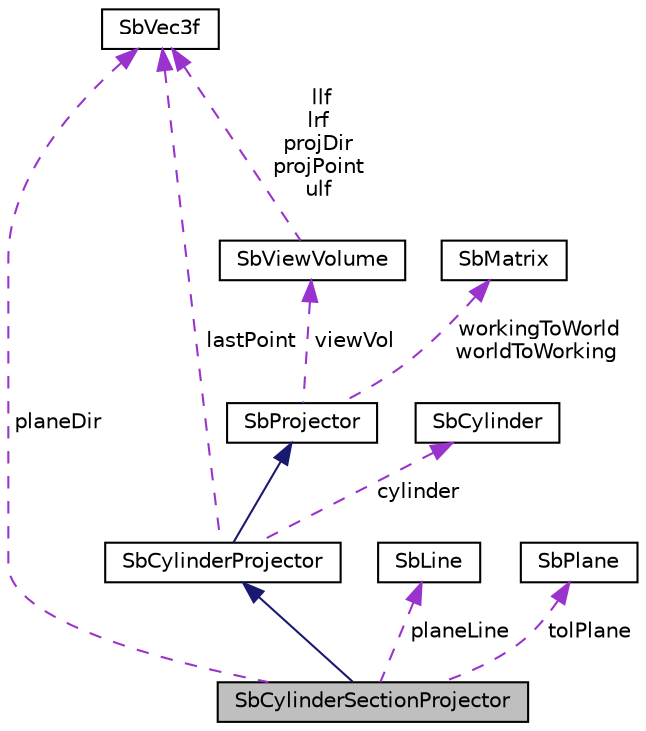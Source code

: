 digraph "SbCylinderSectionProjector"
{
 // LATEX_PDF_SIZE
  edge [fontname="Helvetica",fontsize="10",labelfontname="Helvetica",labelfontsize="10"];
  node [fontname="Helvetica",fontsize="10",shape=record];
  Node1 [label="SbCylinderSectionProjector",height=0.2,width=0.4,color="black", fillcolor="grey75", style="filled", fontcolor="black",tooltip="The SbCylinderSectionProjector projects 2D points to a sliced cylinder."];
  Node2 -> Node1 [dir="back",color="midnightblue",fontsize="10",style="solid",fontname="Helvetica"];
  Node2 [label="SbCylinderProjector",height=0.2,width=0.4,color="black", fillcolor="white", style="filled",URL="$classSbCylinderProjector.html",tooltip="The SbCylinderProjector class is the abstract base class for mapping to cylindrical surfaces."];
  Node3 -> Node2 [dir="back",color="midnightblue",fontsize="10",style="solid",fontname="Helvetica"];
  Node3 [label="SbProjector",height=0.2,width=0.4,color="black", fillcolor="white", style="filled",URL="$classSbProjector.html",tooltip="The SbProjector class is the abstract base projector class."];
  Node4 -> Node3 [dir="back",color="darkorchid3",fontsize="10",style="dashed",label=" viewVol" ,fontname="Helvetica"];
  Node4 [label="SbViewVolume",height=0.2,width=0.4,color="black", fillcolor="white", style="filled",URL="$classSbViewVolume.html",tooltip="The SbViewVolume class is a viewing volume in 3D space."];
  Node5 -> Node4 [dir="back",color="darkorchid3",fontsize="10",style="dashed",label=" llf\nlrf\nprojDir\nprojPoint\nulf" ,fontname="Helvetica"];
  Node5 [label="SbVec3f",height=0.2,width=0.4,color="black", fillcolor="white", style="filled",URL="$classSbVec3f.html",tooltip="The SbVec3f class is a 3 dimensional vector with floating point coordinates."];
  Node6 -> Node3 [dir="back",color="darkorchid3",fontsize="10",style="dashed",label=" workingToWorld\nworldToWorking" ,fontname="Helvetica"];
  Node6 [label="SbMatrix",height=0.2,width=0.4,color="black", fillcolor="white", style="filled",URL="$classSbMatrix.html",tooltip="The SbMatrix class is a 4x4 dimensional representation of a matrix."];
  Node5 -> Node2 [dir="back",color="darkorchid3",fontsize="10",style="dashed",label=" lastPoint" ,fontname="Helvetica"];
  Node7 -> Node2 [dir="back",color="darkorchid3",fontsize="10",style="dashed",label=" cylinder" ,fontname="Helvetica"];
  Node7 [label="SbCylinder",height=0.2,width=0.4,color="black", fillcolor="white", style="filled",URL="$classSbCylinder.html",tooltip="The SbCylinder class is a representation of a cylinder."];
  Node8 -> Node1 [dir="back",color="darkorchid3",fontsize="10",style="dashed",label=" planeLine" ,fontname="Helvetica"];
  Node8 [label="SbLine",height=0.2,width=0.4,color="black", fillcolor="white", style="filled",URL="$classSbLine.html",tooltip="The SbLine class represents a line in 3D space."];
  Node9 -> Node1 [dir="back",color="darkorchid3",fontsize="10",style="dashed",label=" tolPlane" ,fontname="Helvetica"];
  Node9 [label="SbPlane",height=0.2,width=0.4,color="black", fillcolor="white", style="filled",URL="$classSbPlane.html",tooltip="The SbPlane class represents a plane in 3D space."];
  Node5 -> Node1 [dir="back",color="darkorchid3",fontsize="10",style="dashed",label=" planeDir" ,fontname="Helvetica"];
}
